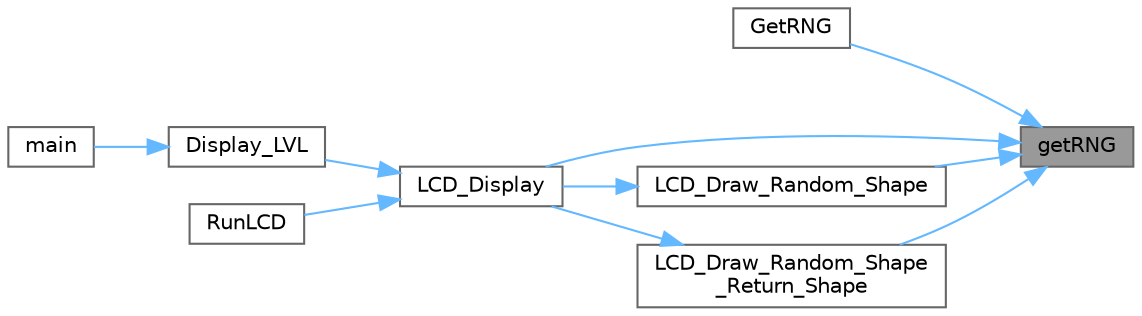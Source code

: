 digraph "getRNG"
{
 // LATEX_PDF_SIZE
  bgcolor="transparent";
  edge [fontname=Helvetica,fontsize=10,labelfontname=Helvetica,labelfontsize=10];
  node [fontname=Helvetica,fontsize=10,shape=box,height=0.2,width=0.4];
  rankdir="RL";
  Node1 [id="Node000001",label="getRNG",height=0.2,width=0.4,color="gray40", fillcolor="grey60", style="filled", fontcolor="black",tooltip="Generates and returns a random number."];
  Node1 -> Node2 [id="edge1_Node000001_Node000002",dir="back",color="steelblue1",style="solid",tooltip=" "];
  Node2 [id="Node000002",label="GetRNG",height=0.2,width=0.4,color="grey40", fillcolor="white", style="filled",URL="$_application_code_8c.html#a72a890dd94a35a2fe38e782bf911f86a",tooltip=" "];
  Node1 -> Node3 [id="edge2_Node000001_Node000003",dir="back",color="steelblue1",style="solid",tooltip=" "];
  Node3 [id="Node000003",label="LCD_Display",height=0.2,width=0.4,color="grey40", fillcolor="white", style="filled",URL="$_l_c_d___driver_8c.html#a89b24659155f092f9a107f092e115156",tooltip="Displays different levels on the LCD screen based on the input level."];
  Node3 -> Node4 [id="edge3_Node000003_Node000004",dir="back",color="steelblue1",style="solid",tooltip=" "];
  Node4 [id="Node000004",label="Display_LVL",height=0.2,width=0.4,color="grey40", fillcolor="white", style="filled",URL="$_application_code_8c.html#a6c52a647416501b43feac0d988aacc42",tooltip=" "];
  Node4 -> Node5 [id="edge4_Node000004_Node000005",dir="back",color="steelblue1",style="solid",tooltip=" "];
  Node5 [id="Node000005",label="main",height=0.2,width=0.4,color="grey40", fillcolor="white", style="filled",URL="$main_8c.html#a840291bc02cba5474a4cb46a9b9566fe",tooltip="The application entry point."];
  Node3 -> Node6 [id="edge5_Node000003_Node000006",dir="back",color="steelblue1",style="solid",tooltip=" "];
  Node6 [id="Node000006",label="RunLCD",height=0.2,width=0.4,color="grey40", fillcolor="white", style="filled",URL="$_application_code_8c.html#a1af9b3ccc044ed55d6b90dd146241593",tooltip=" "];
  Node1 -> Node7 [id="edge6_Node000001_Node000007",dir="back",color="steelblue1",style="solid",tooltip=" "];
  Node7 [id="Node000007",label="LCD_Draw_Random_Shape",height=0.2,width=0.4,color="grey40", fillcolor="white", style="filled",URL="$_l_c_d___driver_8c.html#a1e0ad63bd2a5c88eabdddf588490c401",tooltip="Draws a random shape (circle, square, or triangle) on the screen."];
  Node7 -> Node3 [id="edge7_Node000007_Node000003",dir="back",color="steelblue1",style="solid",tooltip=" "];
  Node1 -> Node8 [id="edge8_Node000001_Node000008",dir="back",color="steelblue1",style="solid",tooltip=" "];
  Node8 [id="Node000008",label="LCD_Draw_Random_Shape\l_Return_Shape",height=0.2,width=0.4,color="grey40", fillcolor="white", style="filled",URL="$_l_c_d___driver_8c.html#aa3b251fa299fd7a94f595fd1bfa3f503",tooltip="Draws a random shape (circle, triangle, or square) on the screen and returns the shape type."];
  Node8 -> Node3 [id="edge9_Node000008_Node000003",dir="back",color="steelblue1",style="solid",tooltip=" "];
}
